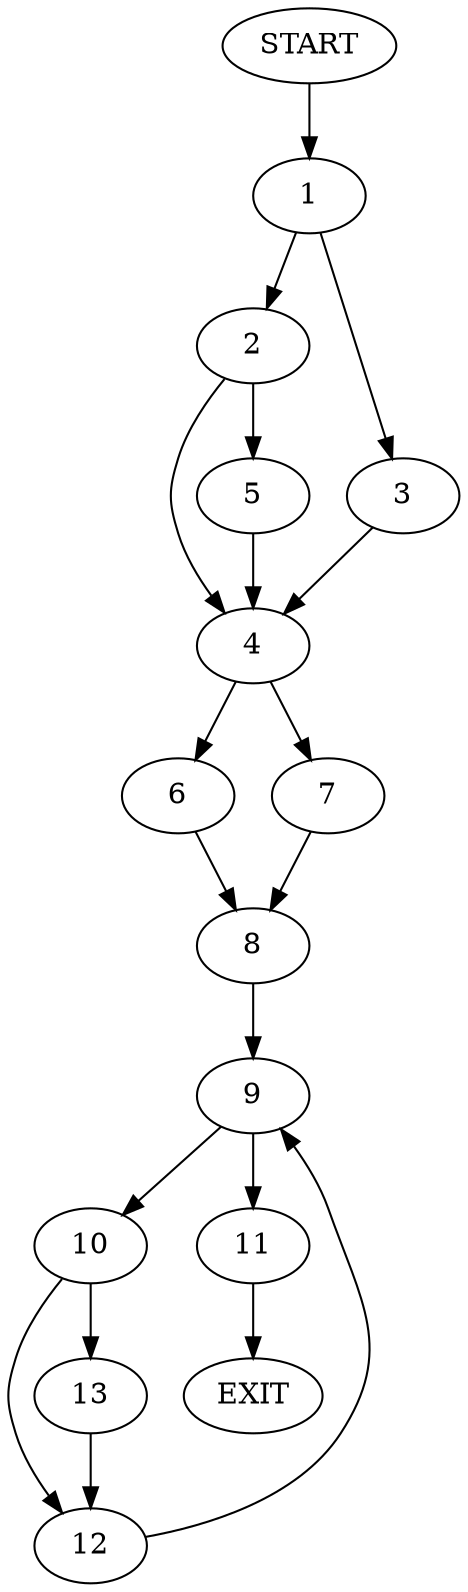 digraph {
0 [label="START"]
14 [label="EXIT"]
0 -> 1
1 -> 2
1 -> 3
3 -> 4
2 -> 5
2 -> 4
4 -> 6
4 -> 7
5 -> 4
7 -> 8
6 -> 8
8 -> 9
9 -> 10
9 -> 11
10 -> 12
10 -> 13
11 -> 14
13 -> 12
12 -> 9
}
